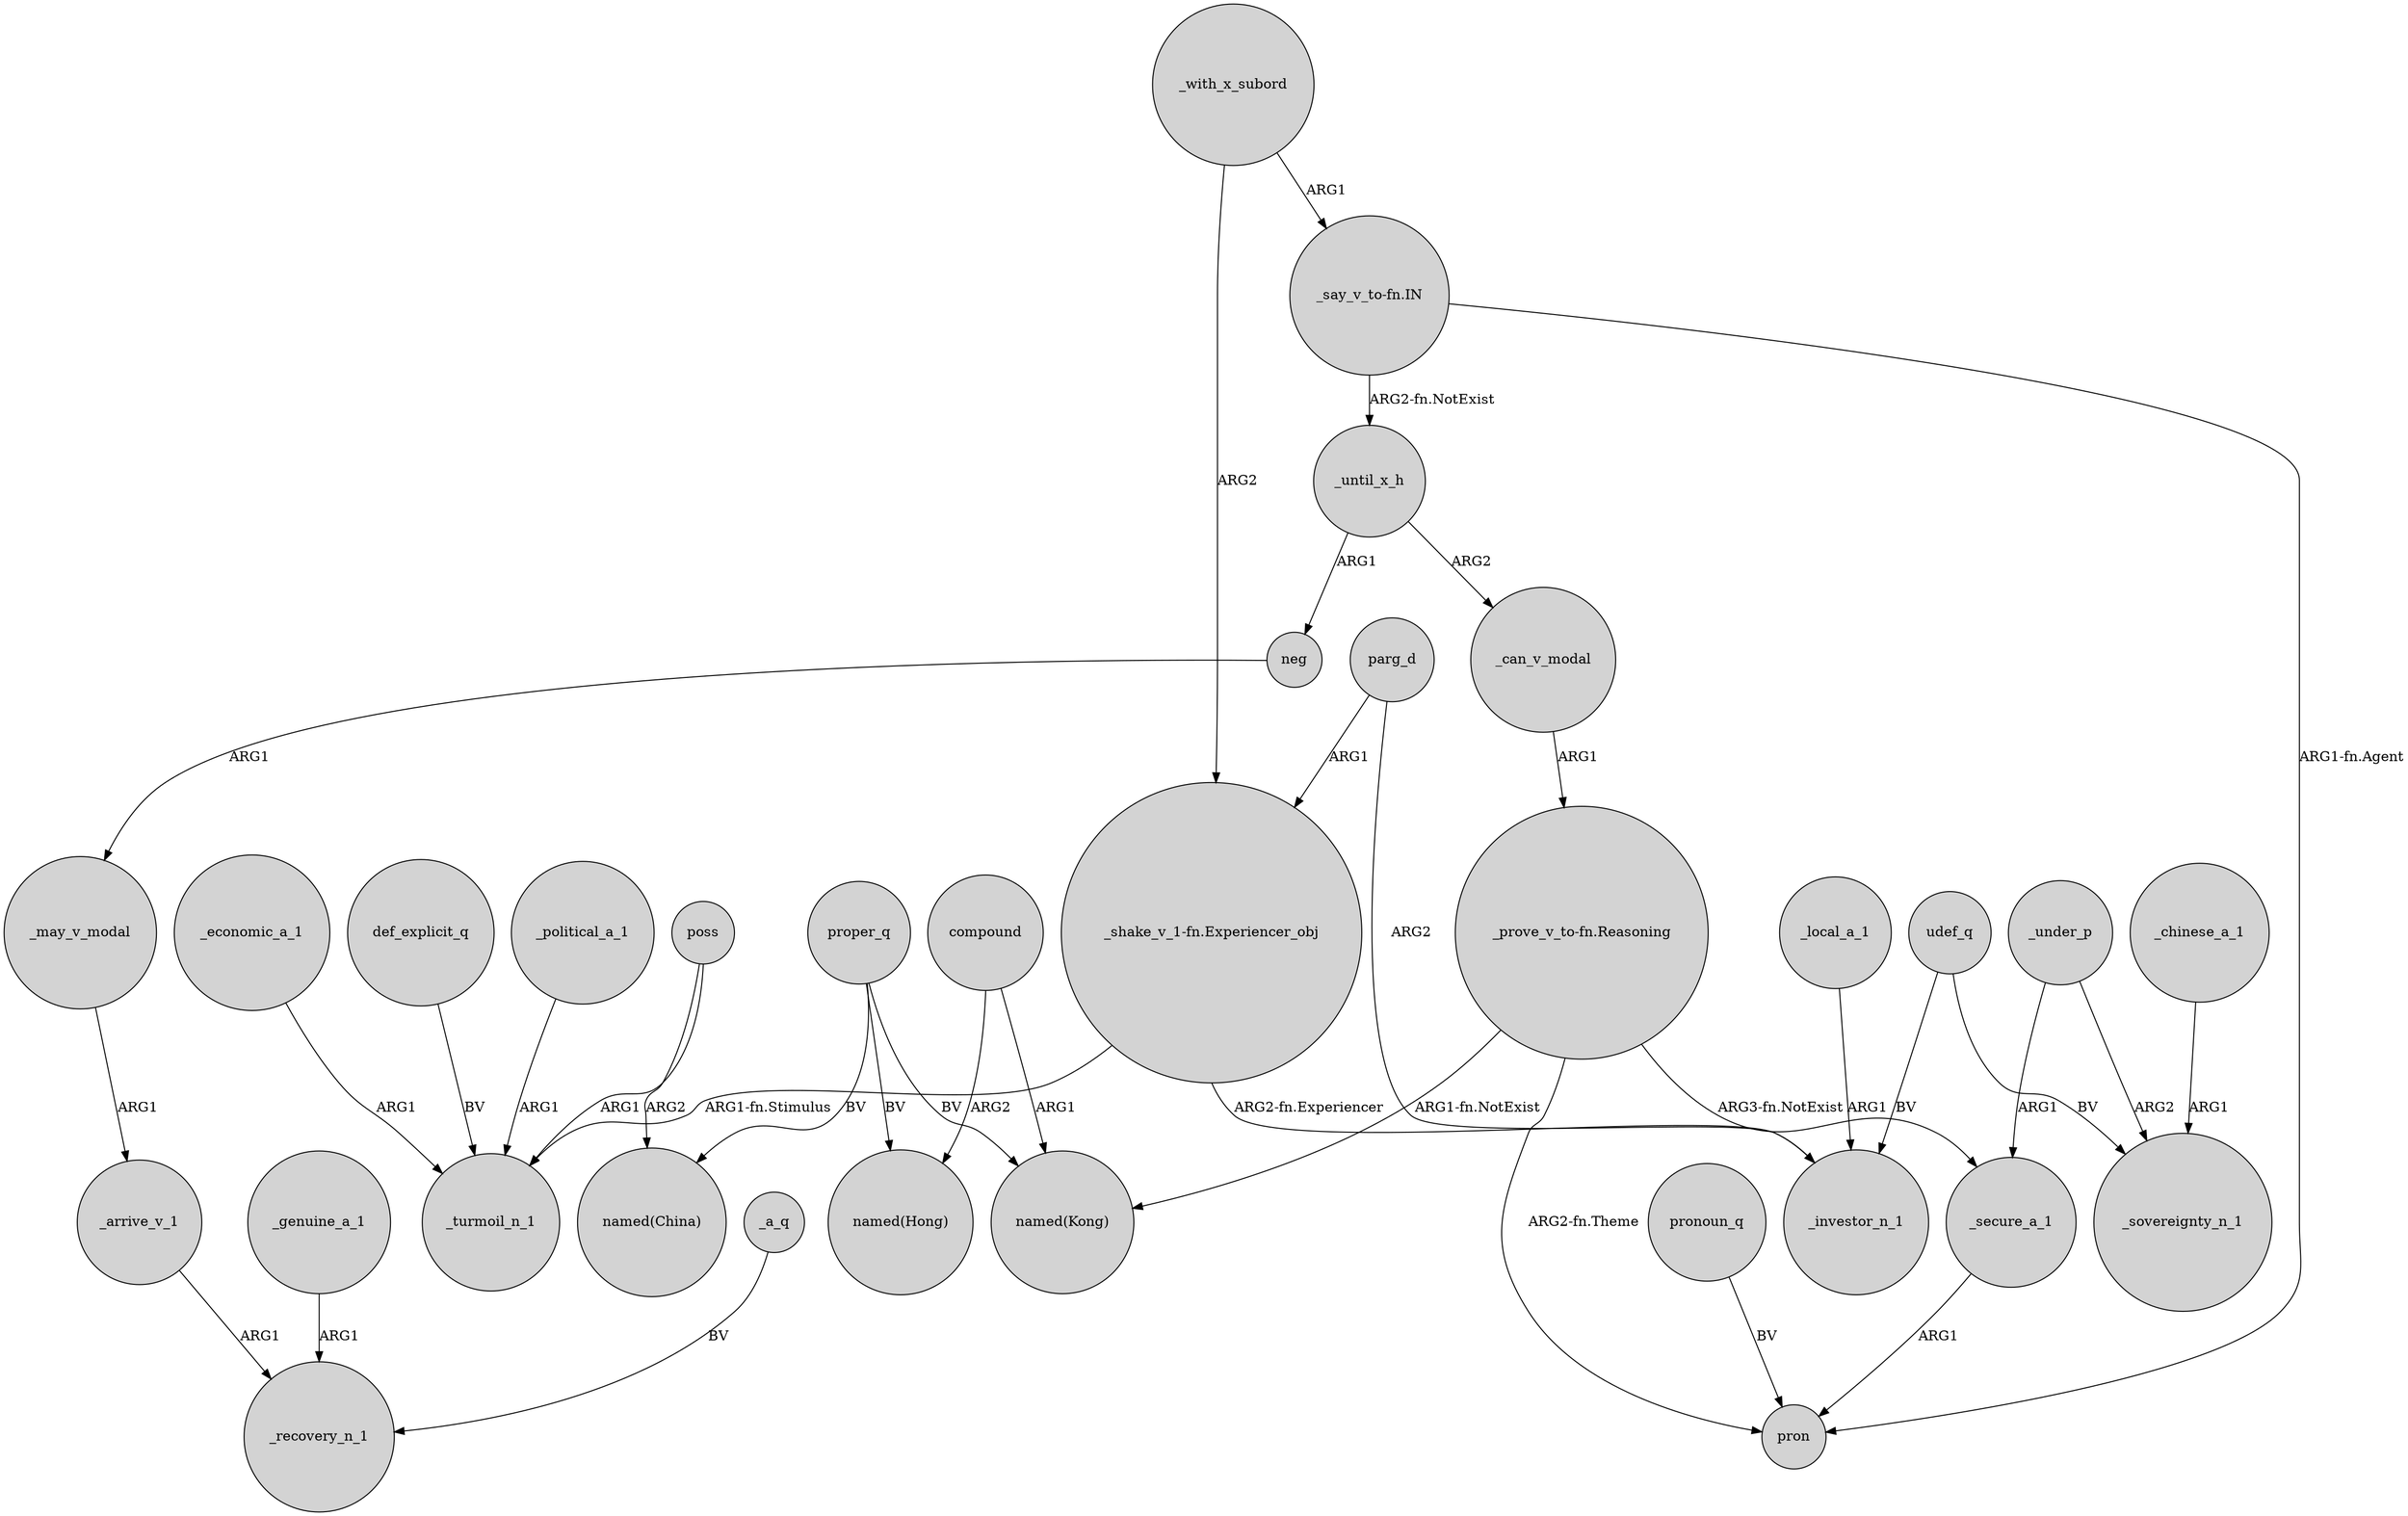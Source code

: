 digraph {
	node [shape=circle style=filled]
	_a_q -> _recovery_n_1 [label=BV]
	_under_p -> _secure_a_1 [label=ARG1]
	def_explicit_q -> _turmoil_n_1 [label=BV]
	parg_d -> "_shake_v_1-fn.Experiencer_obj" [label=ARG1]
	parg_d -> _investor_n_1 [label=ARG2]
	udef_q -> _investor_n_1 [label=BV]
	_can_v_modal -> "_prove_v_to-fn.Reasoning" [label=ARG1]
	_secure_a_1 -> pron [label=ARG1]
	neg -> _may_v_modal [label=ARG1]
	udef_q -> _sovereignty_n_1 [label=BV]
	_until_x_h -> neg [label=ARG1]
	compound -> "named(Hong)" [label=ARG2]
	poss -> _turmoil_n_1 [label=ARG1]
	_under_p -> _sovereignty_n_1 [label=ARG2]
	"_prove_v_to-fn.Reasoning" -> _secure_a_1 [label="ARG3-fn.NotExist"]
	poss -> "named(China)" [label=ARG2]
	proper_q -> "named(Hong)" [label=BV]
	_chinese_a_1 -> _sovereignty_n_1 [label=ARG1]
	_genuine_a_1 -> _recovery_n_1 [label=ARG1]
	pronoun_q -> pron [label=BV]
	_until_x_h -> _can_v_modal [label=ARG2]
	_arrive_v_1 -> _recovery_n_1 [label=ARG1]
	"_shake_v_1-fn.Experiencer_obj" -> _turmoil_n_1 [label="ARG1-fn.Stimulus"]
	"_prove_v_to-fn.Reasoning" -> "named(Kong)" [label="ARG1-fn.NotExist"]
	"_prove_v_to-fn.Reasoning" -> pron [label="ARG2-fn.Theme"]
	proper_q -> "named(Kong)" [label=BV]
	_with_x_subord -> "_say_v_to-fn.IN" [label=ARG1]
	_local_a_1 -> _investor_n_1 [label=ARG1]
	_political_a_1 -> _turmoil_n_1 [label=ARG1]
	proper_q -> "named(China)" [label=BV]
	"_say_v_to-fn.IN" -> pron [label="ARG1-fn.Agent"]
	_with_x_subord -> "_shake_v_1-fn.Experiencer_obj" [label=ARG2]
	_economic_a_1 -> _turmoil_n_1 [label=ARG1]
	"_say_v_to-fn.IN" -> _until_x_h [label="ARG2-fn.NotExist"]
	"_shake_v_1-fn.Experiencer_obj" -> _investor_n_1 [label="ARG2-fn.Experiencer"]
	compound -> "named(Kong)" [label=ARG1]
	_may_v_modal -> _arrive_v_1 [label=ARG1]
}
